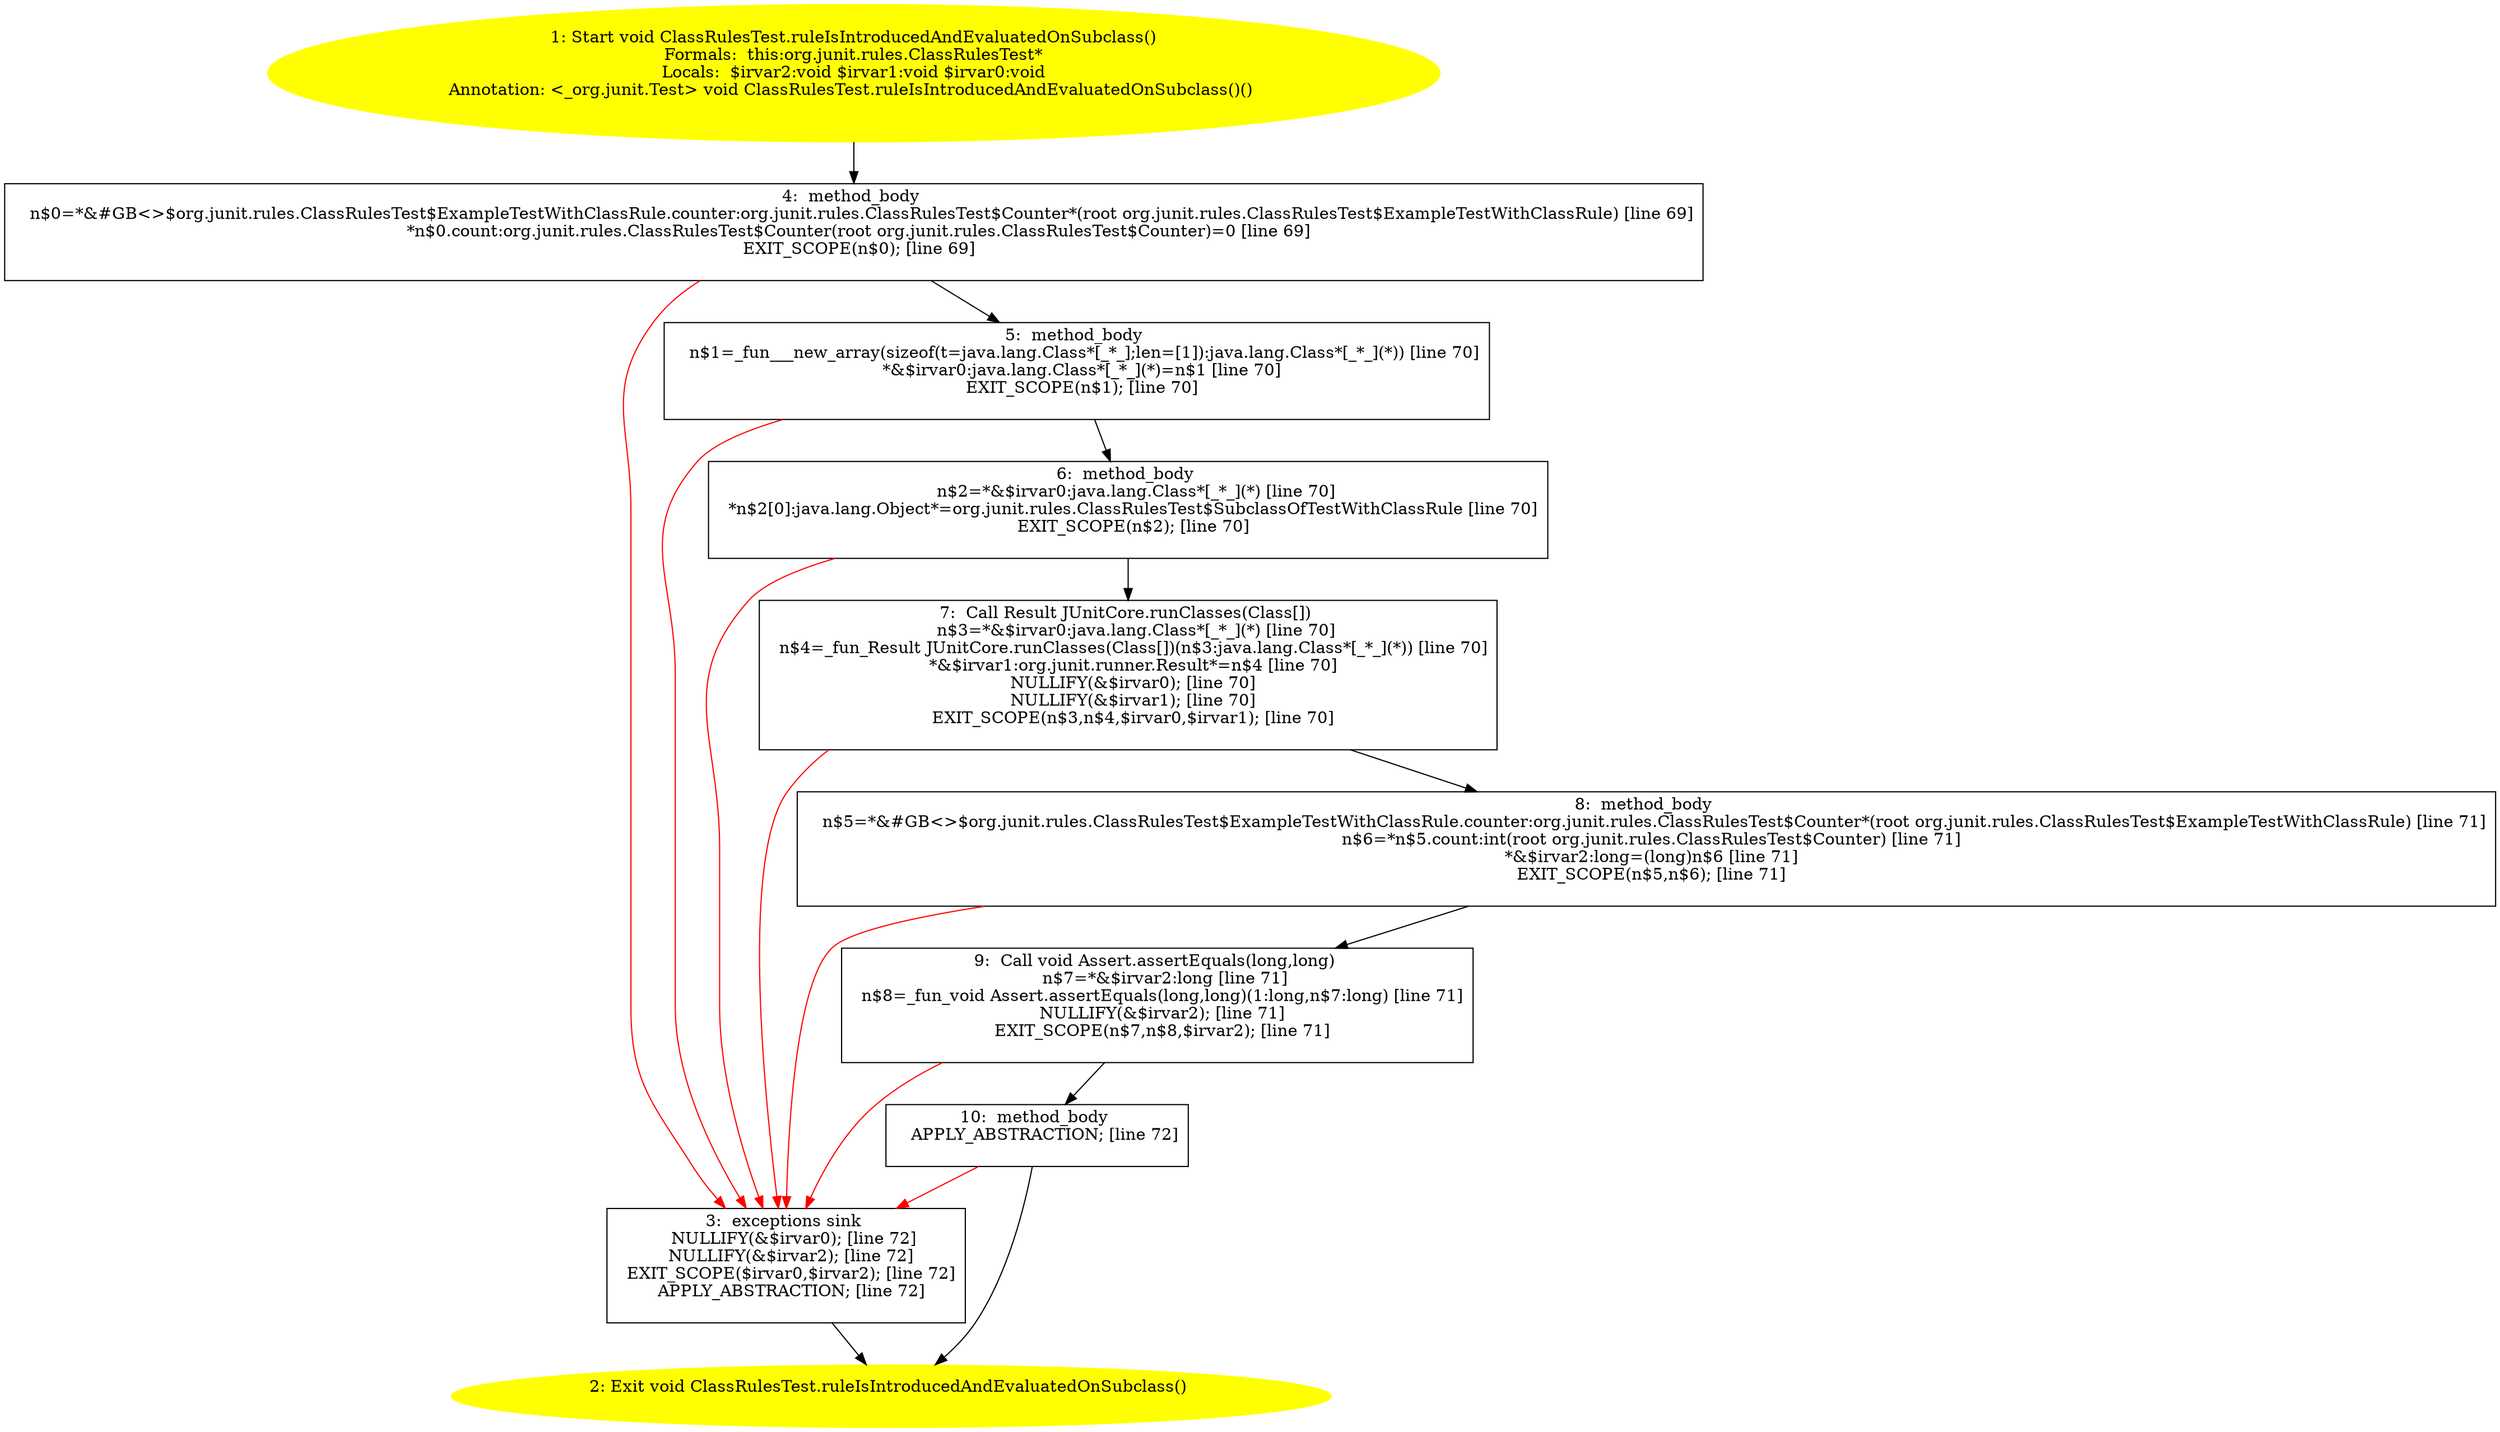 /* @generated */
digraph cfg {
"org.junit.rules.ClassRulesTest.ruleIsIntroducedAndEvaluatedOnSubclass():void.36c9ecf5d976483a6ce80d04d41dec6b_1" [label="1: Start void ClassRulesTest.ruleIsIntroducedAndEvaluatedOnSubclass()\nFormals:  this:org.junit.rules.ClassRulesTest*\nLocals:  $irvar2:void $irvar1:void $irvar0:void\nAnnotation: <_org.junit.Test> void ClassRulesTest.ruleIsIntroducedAndEvaluatedOnSubclass()() \n  " color=yellow style=filled]
	

	 "org.junit.rules.ClassRulesTest.ruleIsIntroducedAndEvaluatedOnSubclass():void.36c9ecf5d976483a6ce80d04d41dec6b_1" -> "org.junit.rules.ClassRulesTest.ruleIsIntroducedAndEvaluatedOnSubclass():void.36c9ecf5d976483a6ce80d04d41dec6b_4" ;
"org.junit.rules.ClassRulesTest.ruleIsIntroducedAndEvaluatedOnSubclass():void.36c9ecf5d976483a6ce80d04d41dec6b_2" [label="2: Exit void ClassRulesTest.ruleIsIntroducedAndEvaluatedOnSubclass() \n  " color=yellow style=filled]
	

"org.junit.rules.ClassRulesTest.ruleIsIntroducedAndEvaluatedOnSubclass():void.36c9ecf5d976483a6ce80d04d41dec6b_3" [label="3:  exceptions sink \n   NULLIFY(&$irvar0); [line 72]\n  NULLIFY(&$irvar2); [line 72]\n  EXIT_SCOPE($irvar0,$irvar2); [line 72]\n  APPLY_ABSTRACTION; [line 72]\n " shape="box"]
	

	 "org.junit.rules.ClassRulesTest.ruleIsIntroducedAndEvaluatedOnSubclass():void.36c9ecf5d976483a6ce80d04d41dec6b_3" -> "org.junit.rules.ClassRulesTest.ruleIsIntroducedAndEvaluatedOnSubclass():void.36c9ecf5d976483a6ce80d04d41dec6b_2" ;
"org.junit.rules.ClassRulesTest.ruleIsIntroducedAndEvaluatedOnSubclass():void.36c9ecf5d976483a6ce80d04d41dec6b_4" [label="4:  method_body \n   n$0=*&#GB<>$org.junit.rules.ClassRulesTest$ExampleTestWithClassRule.counter:org.junit.rules.ClassRulesTest$Counter*(root org.junit.rules.ClassRulesTest$ExampleTestWithClassRule) [line 69]\n  *n$0.count:org.junit.rules.ClassRulesTest$Counter(root org.junit.rules.ClassRulesTest$Counter)=0 [line 69]\n  EXIT_SCOPE(n$0); [line 69]\n " shape="box"]
	

	 "org.junit.rules.ClassRulesTest.ruleIsIntroducedAndEvaluatedOnSubclass():void.36c9ecf5d976483a6ce80d04d41dec6b_4" -> "org.junit.rules.ClassRulesTest.ruleIsIntroducedAndEvaluatedOnSubclass():void.36c9ecf5d976483a6ce80d04d41dec6b_5" ;
	 "org.junit.rules.ClassRulesTest.ruleIsIntroducedAndEvaluatedOnSubclass():void.36c9ecf5d976483a6ce80d04d41dec6b_4" -> "org.junit.rules.ClassRulesTest.ruleIsIntroducedAndEvaluatedOnSubclass():void.36c9ecf5d976483a6ce80d04d41dec6b_3" [color="red" ];
"org.junit.rules.ClassRulesTest.ruleIsIntroducedAndEvaluatedOnSubclass():void.36c9ecf5d976483a6ce80d04d41dec6b_5" [label="5:  method_body \n   n$1=_fun___new_array(sizeof(t=java.lang.Class*[_*_];len=[1]):java.lang.Class*[_*_](*)) [line 70]\n  *&$irvar0:java.lang.Class*[_*_](*)=n$1 [line 70]\n  EXIT_SCOPE(n$1); [line 70]\n " shape="box"]
	

	 "org.junit.rules.ClassRulesTest.ruleIsIntroducedAndEvaluatedOnSubclass():void.36c9ecf5d976483a6ce80d04d41dec6b_5" -> "org.junit.rules.ClassRulesTest.ruleIsIntroducedAndEvaluatedOnSubclass():void.36c9ecf5d976483a6ce80d04d41dec6b_6" ;
	 "org.junit.rules.ClassRulesTest.ruleIsIntroducedAndEvaluatedOnSubclass():void.36c9ecf5d976483a6ce80d04d41dec6b_5" -> "org.junit.rules.ClassRulesTest.ruleIsIntroducedAndEvaluatedOnSubclass():void.36c9ecf5d976483a6ce80d04d41dec6b_3" [color="red" ];
"org.junit.rules.ClassRulesTest.ruleIsIntroducedAndEvaluatedOnSubclass():void.36c9ecf5d976483a6ce80d04d41dec6b_6" [label="6:  method_body \n   n$2=*&$irvar0:java.lang.Class*[_*_](*) [line 70]\n  *n$2[0]:java.lang.Object*=org.junit.rules.ClassRulesTest$SubclassOfTestWithClassRule [line 70]\n  EXIT_SCOPE(n$2); [line 70]\n " shape="box"]
	

	 "org.junit.rules.ClassRulesTest.ruleIsIntroducedAndEvaluatedOnSubclass():void.36c9ecf5d976483a6ce80d04d41dec6b_6" -> "org.junit.rules.ClassRulesTest.ruleIsIntroducedAndEvaluatedOnSubclass():void.36c9ecf5d976483a6ce80d04d41dec6b_7" ;
	 "org.junit.rules.ClassRulesTest.ruleIsIntroducedAndEvaluatedOnSubclass():void.36c9ecf5d976483a6ce80d04d41dec6b_6" -> "org.junit.rules.ClassRulesTest.ruleIsIntroducedAndEvaluatedOnSubclass():void.36c9ecf5d976483a6ce80d04d41dec6b_3" [color="red" ];
"org.junit.rules.ClassRulesTest.ruleIsIntroducedAndEvaluatedOnSubclass():void.36c9ecf5d976483a6ce80d04d41dec6b_7" [label="7:  Call Result JUnitCore.runClasses(Class[]) \n   n$3=*&$irvar0:java.lang.Class*[_*_](*) [line 70]\n  n$4=_fun_Result JUnitCore.runClasses(Class[])(n$3:java.lang.Class*[_*_](*)) [line 70]\n  *&$irvar1:org.junit.runner.Result*=n$4 [line 70]\n  NULLIFY(&$irvar0); [line 70]\n  NULLIFY(&$irvar1); [line 70]\n  EXIT_SCOPE(n$3,n$4,$irvar0,$irvar1); [line 70]\n " shape="box"]
	

	 "org.junit.rules.ClassRulesTest.ruleIsIntroducedAndEvaluatedOnSubclass():void.36c9ecf5d976483a6ce80d04d41dec6b_7" -> "org.junit.rules.ClassRulesTest.ruleIsIntroducedAndEvaluatedOnSubclass():void.36c9ecf5d976483a6ce80d04d41dec6b_8" ;
	 "org.junit.rules.ClassRulesTest.ruleIsIntroducedAndEvaluatedOnSubclass():void.36c9ecf5d976483a6ce80d04d41dec6b_7" -> "org.junit.rules.ClassRulesTest.ruleIsIntroducedAndEvaluatedOnSubclass():void.36c9ecf5d976483a6ce80d04d41dec6b_3" [color="red" ];
"org.junit.rules.ClassRulesTest.ruleIsIntroducedAndEvaluatedOnSubclass():void.36c9ecf5d976483a6ce80d04d41dec6b_8" [label="8:  method_body \n   n$5=*&#GB<>$org.junit.rules.ClassRulesTest$ExampleTestWithClassRule.counter:org.junit.rules.ClassRulesTest$Counter*(root org.junit.rules.ClassRulesTest$ExampleTestWithClassRule) [line 71]\n  n$6=*n$5.count:int(root org.junit.rules.ClassRulesTest$Counter) [line 71]\n  *&$irvar2:long=(long)n$6 [line 71]\n  EXIT_SCOPE(n$5,n$6); [line 71]\n " shape="box"]
	

	 "org.junit.rules.ClassRulesTest.ruleIsIntroducedAndEvaluatedOnSubclass():void.36c9ecf5d976483a6ce80d04d41dec6b_8" -> "org.junit.rules.ClassRulesTest.ruleIsIntroducedAndEvaluatedOnSubclass():void.36c9ecf5d976483a6ce80d04d41dec6b_9" ;
	 "org.junit.rules.ClassRulesTest.ruleIsIntroducedAndEvaluatedOnSubclass():void.36c9ecf5d976483a6ce80d04d41dec6b_8" -> "org.junit.rules.ClassRulesTest.ruleIsIntroducedAndEvaluatedOnSubclass():void.36c9ecf5d976483a6ce80d04d41dec6b_3" [color="red" ];
"org.junit.rules.ClassRulesTest.ruleIsIntroducedAndEvaluatedOnSubclass():void.36c9ecf5d976483a6ce80d04d41dec6b_9" [label="9:  Call void Assert.assertEquals(long,long) \n   n$7=*&$irvar2:long [line 71]\n  n$8=_fun_void Assert.assertEquals(long,long)(1:long,n$7:long) [line 71]\n  NULLIFY(&$irvar2); [line 71]\n  EXIT_SCOPE(n$7,n$8,$irvar2); [line 71]\n " shape="box"]
	

	 "org.junit.rules.ClassRulesTest.ruleIsIntroducedAndEvaluatedOnSubclass():void.36c9ecf5d976483a6ce80d04d41dec6b_9" -> "org.junit.rules.ClassRulesTest.ruleIsIntroducedAndEvaluatedOnSubclass():void.36c9ecf5d976483a6ce80d04d41dec6b_10" ;
	 "org.junit.rules.ClassRulesTest.ruleIsIntroducedAndEvaluatedOnSubclass():void.36c9ecf5d976483a6ce80d04d41dec6b_9" -> "org.junit.rules.ClassRulesTest.ruleIsIntroducedAndEvaluatedOnSubclass():void.36c9ecf5d976483a6ce80d04d41dec6b_3" [color="red" ];
"org.junit.rules.ClassRulesTest.ruleIsIntroducedAndEvaluatedOnSubclass():void.36c9ecf5d976483a6ce80d04d41dec6b_10" [label="10:  method_body \n   APPLY_ABSTRACTION; [line 72]\n " shape="box"]
	

	 "org.junit.rules.ClassRulesTest.ruleIsIntroducedAndEvaluatedOnSubclass():void.36c9ecf5d976483a6ce80d04d41dec6b_10" -> "org.junit.rules.ClassRulesTest.ruleIsIntroducedAndEvaluatedOnSubclass():void.36c9ecf5d976483a6ce80d04d41dec6b_2" ;
	 "org.junit.rules.ClassRulesTest.ruleIsIntroducedAndEvaluatedOnSubclass():void.36c9ecf5d976483a6ce80d04d41dec6b_10" -> "org.junit.rules.ClassRulesTest.ruleIsIntroducedAndEvaluatedOnSubclass():void.36c9ecf5d976483a6ce80d04d41dec6b_3" [color="red" ];
}
